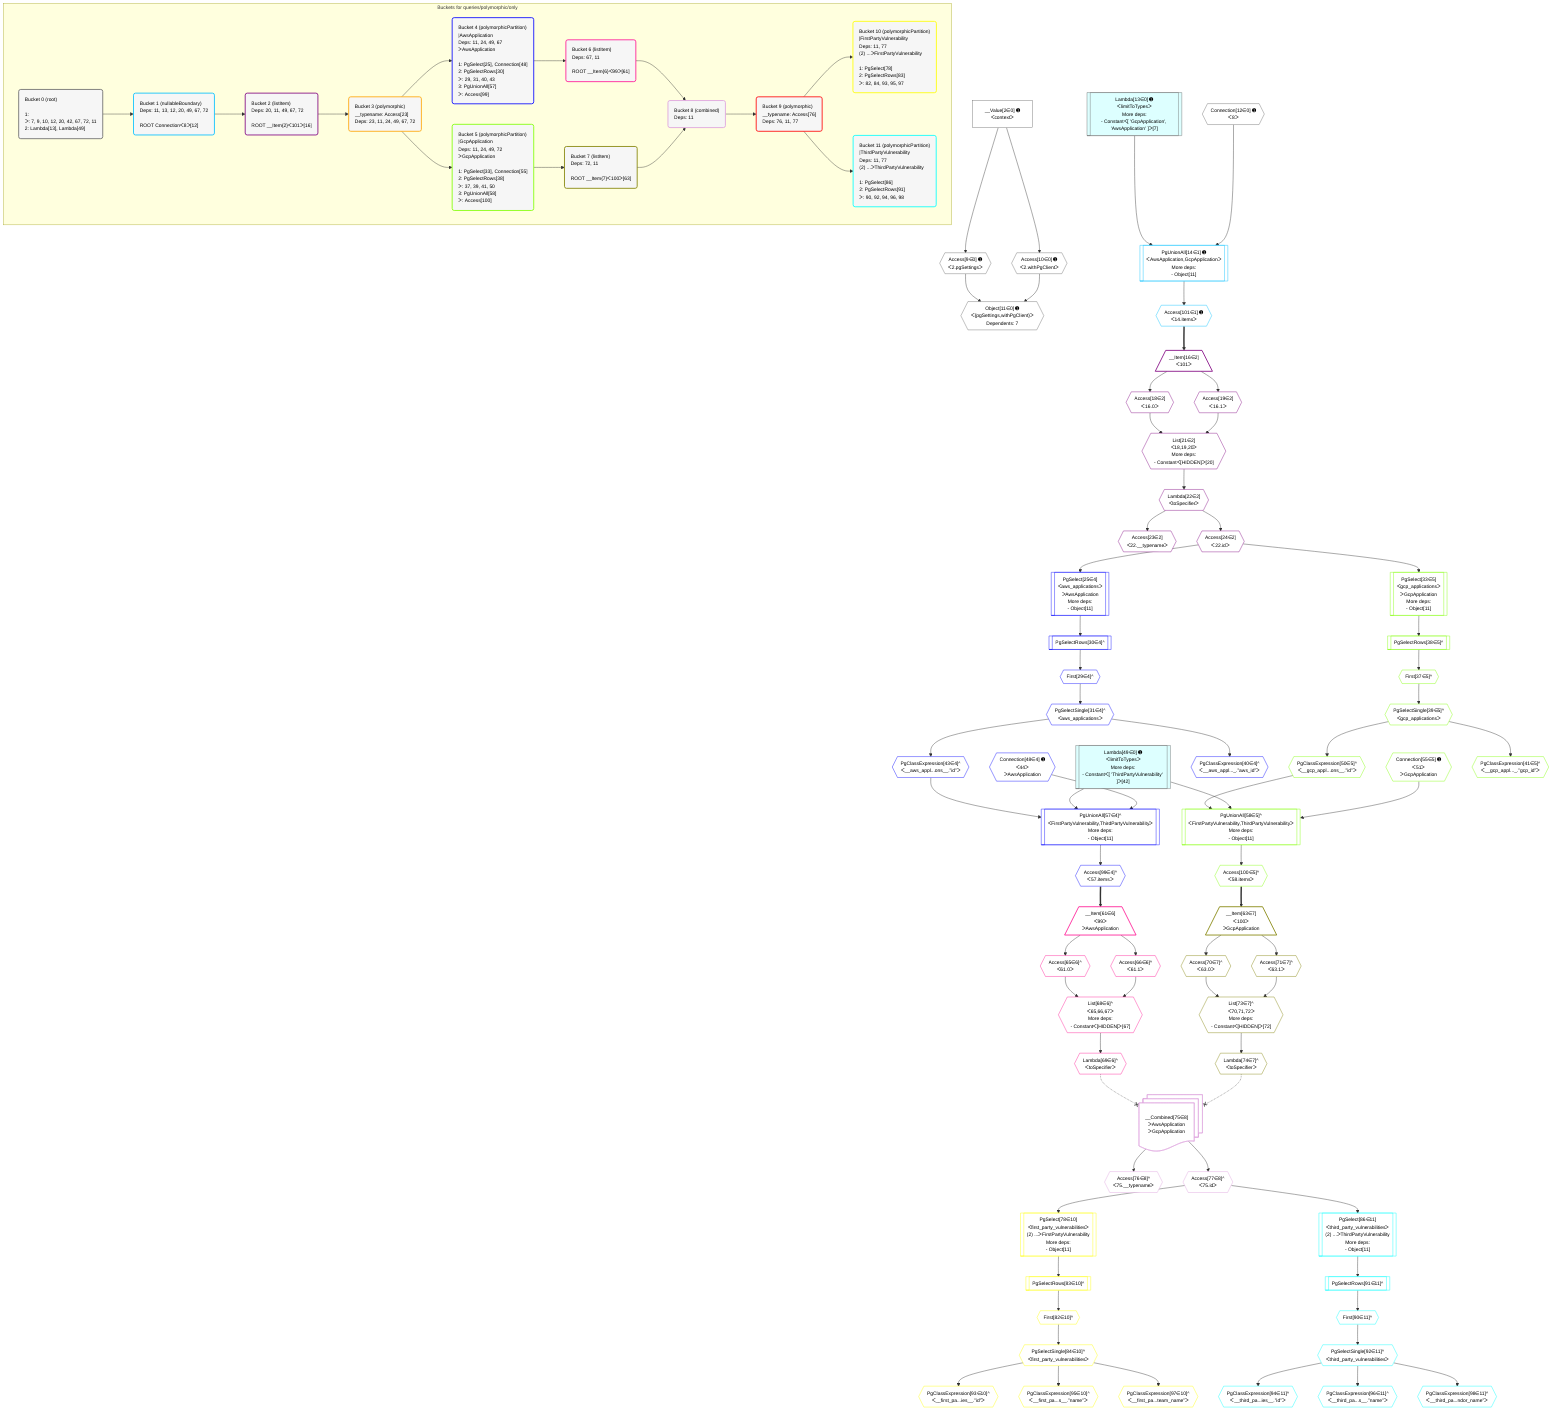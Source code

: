 %%{init: {'themeVariables': { 'fontSize': '12px'}}}%%
graph TD
    classDef path fill:#eee,stroke:#000,color:#000
    classDef plan fill:#fff,stroke-width:1px,color:#000
    classDef itemplan fill:#fff,stroke-width:2px,color:#000
    classDef unbatchedplan fill:#dff,stroke-width:1px,color:#000
    classDef sideeffectplan fill:#fcc,stroke-width:2px,color:#000
    classDef bucket fill:#f6f6f6,color:#000,stroke-width:2px,text-align:left

    subgraph "Buckets for queries/polymorphic/only"
    Bucket0("Bucket 0 (root)<br /><br />1: <br />ᐳ: 7, 9, 10, 12, 20, 42, 67, 72, 11<br />2: Lambda[13], Lambda[49]"):::bucket
    Bucket1("Bucket 1 (nullableBoundary)<br />Deps: 11, 13, 12, 20, 49, 67, 72<br /><br />ROOT Connectionᐸ8ᐳ[12]"):::bucket
    Bucket2("Bucket 2 (listItem)<br />Deps: 20, 11, 49, 67, 72<br /><br />ROOT __Item{2}ᐸ101ᐳ[16]"):::bucket
    Bucket3("Bucket 3 (polymorphic)<br />__typename: Access[23]<br />Deps: 23, 11, 24, 49, 67, 72"):::bucket
    Bucket4("Bucket 4 (polymorphicPartition)<br />|AwsApplication<br />Deps: 11, 24, 49, 67<br />ᐳAwsApplication<br /><br />1: PgSelect[25], Connection[48]<br />2: PgSelectRows[30]<br />ᐳ: 29, 31, 40, 43<br />3: PgUnionAll[57]<br />ᐳ: Access[99]"):::bucket
    Bucket5("Bucket 5 (polymorphicPartition)<br />|GcpApplication<br />Deps: 11, 24, 49, 72<br />ᐳGcpApplication<br /><br />1: PgSelect[33], Connection[55]<br />2: PgSelectRows[38]<br />ᐳ: 37, 39, 41, 50<br />3: PgUnionAll[58]<br />ᐳ: Access[100]"):::bucket
    Bucket6("Bucket 6 (listItem)<br />Deps: 67, 11<br /><br />ROOT __Item{6}ᐸ99ᐳ[61]"):::bucket
    Bucket7("Bucket 7 (listItem)<br />Deps: 72, 11<br /><br />ROOT __Item{7}ᐸ100ᐳ[63]"):::bucket
    Bucket8("Bucket 8 (combined)<br />Deps: 11"):::bucket
    Bucket9("Bucket 9 (polymorphic)<br />__typename: Access[76]<br />Deps: 76, 11, 77"):::bucket
    Bucket10("Bucket 10 (polymorphicPartition)<br />|FirstPartyVulnerability<br />Deps: 11, 77<br />(2) ...ᐳFirstPartyVulnerability<br /><br />1: PgSelect[78]<br />2: PgSelectRows[83]<br />ᐳ: 82, 84, 93, 95, 97"):::bucket
    Bucket11("Bucket 11 (polymorphicPartition)<br />|ThirdPartyVulnerability<br />Deps: 11, 77<br />(2) ...ᐳThirdPartyVulnerability<br /><br />1: PgSelect[86]<br />2: PgSelectRows[91]<br />ᐳ: 90, 92, 94, 96, 98"):::bucket
    end
    Bucket0 --> Bucket1
    Bucket1 --> Bucket2
    Bucket2 --> Bucket3
    Bucket3 --> Bucket4 & Bucket5
    Bucket4 --> Bucket6
    Bucket5 --> Bucket7
    Bucket6 --> Bucket8
    Bucket7 --> Bucket8
    Bucket8 --> Bucket9
    Bucket9 --> Bucket10 & Bucket11

    %% plan dependencies
    Object11{{"Object[11∈0] ➊<br />ᐸ{pgSettings,withPgClient}ᐳ<br />Dependents: 7"}}:::plan
    Access9{{"Access[9∈0] ➊<br />ᐸ2.pgSettingsᐳ"}}:::plan
    Access10{{"Access[10∈0] ➊<br />ᐸ2.withPgClientᐳ"}}:::plan
    Access9 & Access10 --> Object11
    __Value2["__Value[2∈0] ➊<br />ᐸcontextᐳ"]:::plan
    __Value2 --> Access9
    __Value2 --> Access10
    Lambda13[["Lambda[13∈0] ➊<br />ᐸlimitToTypesᐳ<br />More deps:<br />- Constantᐸ[ 'GcpApplication', 'AwsApplication' ]ᐳ[7]"]]:::unbatchedplan
    Lambda49[["Lambda[49∈0] ➊<br />ᐸlimitToTypesᐳ<br />More deps:<br />- Constantᐸ[ 'ThirdPartyVulnerability' ]ᐳ[42]"]]:::unbatchedplan
    Connection12{{"Connection[12∈0] ➊<br />ᐸ8ᐳ"}}:::plan
    PgUnionAll14[["PgUnionAll[14∈1] ➊<br />ᐸAwsApplication,GcpApplicationᐳ<br />More deps:<br />- Object[11]"]]:::plan
    Lambda13 & Connection12 --> PgUnionAll14
    Access101{{"Access[101∈1] ➊<br />ᐸ14.itemsᐳ"}}:::plan
    PgUnionAll14 --> Access101
    List21{{"List[21∈2]<br />ᐸ18,19,20ᐳ<br />More deps:<br />- Constantᐸ[HIDDEN]ᐳ[20]"}}:::plan
    Access18{{"Access[18∈2]<br />ᐸ16.0ᐳ"}}:::plan
    Access19{{"Access[19∈2]<br />ᐸ16.1ᐳ"}}:::plan
    Access18 & Access19 --> List21
    __Item16[/"__Item[16∈2]<br />ᐸ101ᐳ"\]:::itemplan
    Access101 ==> __Item16
    __Item16 --> Access18
    __Item16 --> Access19
    Lambda22{{"Lambda[22∈2]<br />ᐸtoSpecifierᐳ"}}:::plan
    List21 --> Lambda22
    Access23{{"Access[23∈2]<br />ᐸ22.__typenameᐳ"}}:::plan
    Lambda22 --> Access23
    Access24{{"Access[24∈2]<br />ᐸ22.idᐳ"}}:::plan
    Lambda22 --> Access24
    PgUnionAll57[["PgUnionAll[57∈4]^<br />ᐸFirstPartyVulnerability,ThirdPartyVulnerabilityᐳ<br />More deps:<br />- Object[11]"]]:::plan
    PgClassExpression43{{"PgClassExpression[43∈4]^<br />ᐸ__aws_appl...ons__.”id”ᐳ"}}:::plan
    Connection48{{"Connection[48∈4] ➊<br />ᐸ44ᐳ<br />ᐳAwsApplication"}}:::plan
    PgClassExpression43 & Lambda49 & Connection48 --> PgUnionAll57
    PgSelect25[["PgSelect[25∈4]<br />ᐸaws_applicationsᐳ<br />ᐳAwsApplication<br />More deps:<br />- Object[11]"]]:::plan
    Access24 --> PgSelect25
    First29{{"First[29∈4]^"}}:::plan
    PgSelectRows30[["PgSelectRows[30∈4]^"]]:::plan
    PgSelectRows30 --> First29
    PgSelect25 --> PgSelectRows30
    PgSelectSingle31{{"PgSelectSingle[31∈4]^<br />ᐸaws_applicationsᐳ"}}:::plan
    First29 --> PgSelectSingle31
    PgClassExpression40{{"PgClassExpression[40∈4]^<br />ᐸ__aws_appl..._.”aws_id”ᐳ"}}:::plan
    PgSelectSingle31 --> PgClassExpression40
    PgSelectSingle31 --> PgClassExpression43
    Access99{{"Access[99∈4]^<br />ᐸ57.itemsᐳ"}}:::plan
    PgUnionAll57 --> Access99
    PgUnionAll58[["PgUnionAll[58∈5]^<br />ᐸFirstPartyVulnerability,ThirdPartyVulnerabilityᐳ<br />More deps:<br />- Object[11]"]]:::plan
    PgClassExpression50{{"PgClassExpression[50∈5]^<br />ᐸ__gcp_appl...ons__.”id”ᐳ"}}:::plan
    Connection55{{"Connection[55∈5] ➊<br />ᐸ51ᐳ<br />ᐳGcpApplication"}}:::plan
    PgClassExpression50 & Lambda49 & Connection55 --> PgUnionAll58
    PgSelect33[["PgSelect[33∈5]<br />ᐸgcp_applicationsᐳ<br />ᐳGcpApplication<br />More deps:<br />- Object[11]"]]:::plan
    Access24 --> PgSelect33
    First37{{"First[37∈5]^"}}:::plan
    PgSelectRows38[["PgSelectRows[38∈5]^"]]:::plan
    PgSelectRows38 --> First37
    PgSelect33 --> PgSelectRows38
    PgSelectSingle39{{"PgSelectSingle[39∈5]^<br />ᐸgcp_applicationsᐳ"}}:::plan
    First37 --> PgSelectSingle39
    PgClassExpression41{{"PgClassExpression[41∈5]^<br />ᐸ__gcp_appl..._.”gcp_id”ᐳ"}}:::plan
    PgSelectSingle39 --> PgClassExpression41
    PgSelectSingle39 --> PgClassExpression50
    Access100{{"Access[100∈5]^<br />ᐸ58.itemsᐳ"}}:::plan
    PgUnionAll58 --> Access100
    List68{{"List[68∈6]^<br />ᐸ65,66,67ᐳ<br />More deps:<br />- Constantᐸ[HIDDEN]ᐳ[67]"}}:::plan
    Access65{{"Access[65∈6]^<br />ᐸ61.0ᐳ"}}:::plan
    Access66{{"Access[66∈6]^<br />ᐸ61.1ᐳ"}}:::plan
    Access65 & Access66 --> List68
    __Item61[/"__Item[61∈6]<br />ᐸ99ᐳ<br />ᐳAwsApplication"\]:::itemplan
    Access99 ==> __Item61
    __Item61 --> Access65
    __Item61 --> Access66
    Lambda69{{"Lambda[69∈6]^<br />ᐸtoSpecifierᐳ"}}:::plan
    List68 --> Lambda69
    List73{{"List[73∈7]^<br />ᐸ70,71,72ᐳ<br />More deps:<br />- Constantᐸ[HIDDEN]ᐳ[72]"}}:::plan
    Access70{{"Access[70∈7]^<br />ᐸ63.0ᐳ"}}:::plan
    Access71{{"Access[71∈7]^<br />ᐸ63.1ᐳ"}}:::plan
    Access70 & Access71 --> List73
    __Item63[/"__Item[63∈7]<br />ᐸ100ᐳ<br />ᐳGcpApplication"\]:::itemplan
    Access100 ==> __Item63
    __Item63 --> Access70
    __Item63 --> Access71
    Lambda74{{"Lambda[74∈7]^<br />ᐸtoSpecifierᐳ"}}:::plan
    List73 --> Lambda74
    Access76{{"Access[76∈8]^<br />ᐸ75.__typenameᐳ"}}:::plan
    __Value75:::plan@{shape: docs, label: "__Combined[75∈8]<br />ᐳAwsApplication<br />ᐳGcpApplication"}
    __Value75 --> Access76
    Access77{{"Access[77∈8]^<br />ᐸ75.idᐳ"}}:::plan
    __Value75 --> Access77
    PgSelect78[["PgSelect[78∈10]<br />ᐸfirst_party_vulnerabilitiesᐳ<br />(2) ...ᐳFirstPartyVulnerability<br />More deps:<br />- Object[11]"]]:::plan
    Access77 --> PgSelect78
    First82{{"First[82∈10]^"}}:::plan
    PgSelectRows83[["PgSelectRows[83∈10]^"]]:::plan
    PgSelectRows83 --> First82
    PgSelect78 --> PgSelectRows83
    PgSelectSingle84{{"PgSelectSingle[84∈10]^<br />ᐸfirst_party_vulnerabilitiesᐳ"}}:::plan
    First82 --> PgSelectSingle84
    PgClassExpression93{{"PgClassExpression[93∈10]^<br />ᐸ__first_pa...ies__.”id”ᐳ"}}:::plan
    PgSelectSingle84 --> PgClassExpression93
    PgClassExpression95{{"PgClassExpression[95∈10]^<br />ᐸ__first_pa...s__.”name”ᐳ"}}:::plan
    PgSelectSingle84 --> PgClassExpression95
    PgClassExpression97{{"PgClassExpression[97∈10]^<br />ᐸ__first_pa...team_name”ᐳ"}}:::plan
    PgSelectSingle84 --> PgClassExpression97
    PgSelect86[["PgSelect[86∈11]<br />ᐸthird_party_vulnerabilitiesᐳ<br />(2) ...ᐳThirdPartyVulnerability<br />More deps:<br />- Object[11]"]]:::plan
    Access77 --> PgSelect86
    First90{{"First[90∈11]^"}}:::plan
    PgSelectRows91[["PgSelectRows[91∈11]^"]]:::plan
    PgSelectRows91 --> First90
    PgSelect86 --> PgSelectRows91
    PgSelectSingle92{{"PgSelectSingle[92∈11]^<br />ᐸthird_party_vulnerabilitiesᐳ"}}:::plan
    First90 --> PgSelectSingle92
    PgClassExpression94{{"PgClassExpression[94∈11]^<br />ᐸ__third_pa...ies__.”id”ᐳ"}}:::plan
    PgSelectSingle92 --> PgClassExpression94
    PgClassExpression96{{"PgClassExpression[96∈11]^<br />ᐸ__third_pa...s__.”name”ᐳ"}}:::plan
    PgSelectSingle92 --> PgClassExpression96
    PgClassExpression98{{"PgClassExpression[98∈11]^<br />ᐸ__third_pa...ndor_name”ᐳ"}}:::plan
    PgSelectSingle92 --> PgClassExpression98

    %% define steps
    classDef bucket0 stroke:#696969
    class Bucket0,__Value2,Access9,Access10,Object11,Connection12,Lambda13,Lambda49 bucket0
    classDef bucket1 stroke:#00bfff
    class Bucket1,PgUnionAll14,Access101 bucket1
    classDef bucket2 stroke:#7f007f
    class Bucket2,__Item16,Access18,Access19,List21,Lambda22,Access23,Access24 bucket2
    classDef bucket3 stroke:#ffa500
    class Bucket3 bucket3
    classDef bucket4 stroke:#0000ff
    class Bucket4,PgSelect25,First29,PgSelectRows30,PgSelectSingle31,PgClassExpression40,PgClassExpression43,Connection48,PgUnionAll57,Access99 bucket4
    classDef bucket5 stroke:#7fff00
    class Bucket5,PgSelect33,First37,PgSelectRows38,PgSelectSingle39,PgClassExpression41,PgClassExpression50,Connection55,PgUnionAll58,Access100 bucket5
    classDef bucket6 stroke:#ff1493
    class Bucket6,__Item61,Access65,Access66,List68,Lambda69 bucket6
    classDef bucket7 stroke:#808000
    class Bucket7,__Item63,Access70,Access71,List73,Lambda74 bucket7
    classDef bucket8 stroke:#dda0dd
    class Bucket8,__Value75,Access76,Access77 bucket8
    classDef bucket9 stroke:#ff0000
    class Bucket9 bucket9
    classDef bucket10 stroke:#ffff00
    class Bucket10,PgSelect78,First82,PgSelectRows83,PgSelectSingle84,PgClassExpression93,PgClassExpression95,PgClassExpression97 bucket10
    classDef bucket11 stroke:#00ffff
    class Bucket11,PgSelect86,First90,PgSelectRows91,PgSelectSingle92,PgClassExpression94,PgClassExpression96,PgClassExpression98 bucket11

    Lambda69 -.-x __Value75
    Lambda74 -.-x __Value75